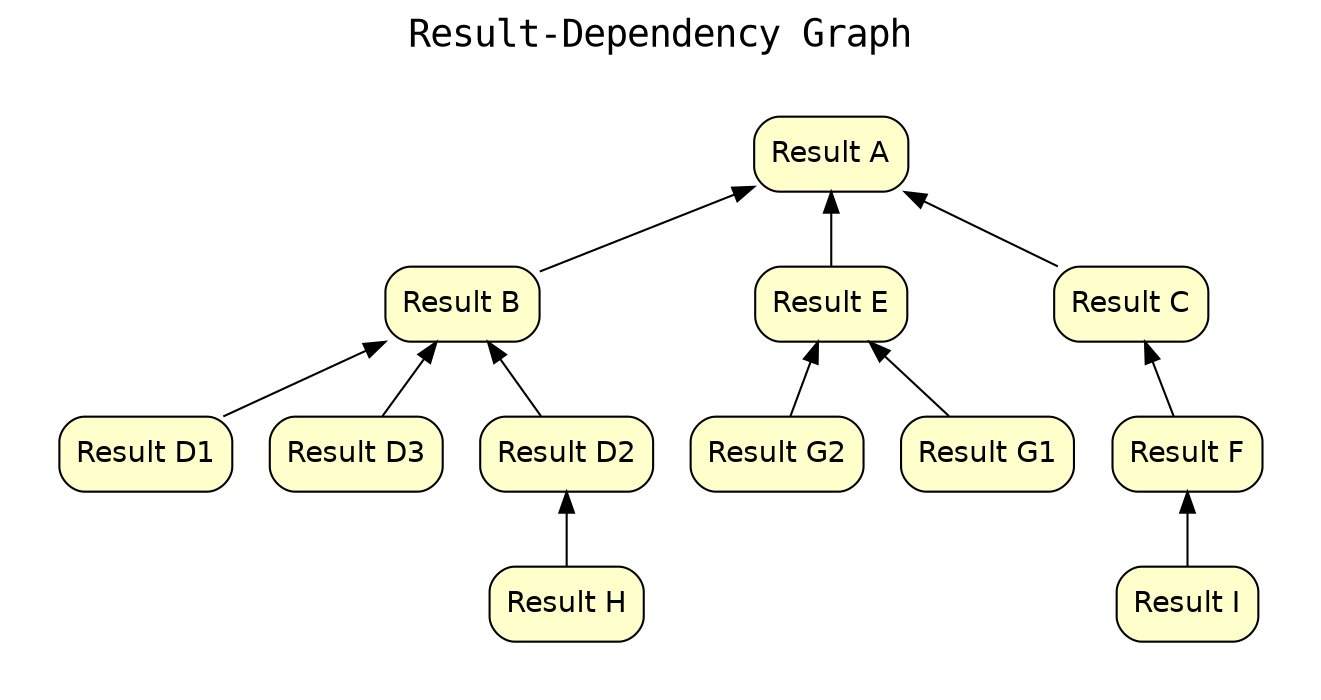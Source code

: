 digraph wt_run {
rankdir=BT

fontname=Courier; fontsize=18; labelloc=t
label="Result-Dependency Graph"

subgraph cluster_citations { label=""; color=white; penwidth=0
subgraph cluster_citations_inner { label=""; color=white

# result nodes
node[shape=box style="rounded,filled" fillcolor="#FFFFCC" peripheries=1 fontname=Helvetica]
"http://learningsparql.com/ns/papers#resultA" [label="Result A"]
"http://learningsparql.com/ns/papers#resultB" [label="Result B"]
"http://learningsparql.com/ns/papers#resultC" [label="Result C"]
"http://learningsparql.com/ns/papers#resultE" [label="Result E"]
"http://learningsparql.com/ns/papers#resultF" [label="Result F"]
"http://learningsparql.com/ns/papers#resultH" [label="Result H"]
"http://learningsparql.com/ns/papers#resultI" [label="Result I"]
"http://learningsparql.com/ns/papers#resultG1" [label="Result G1"]
"http://learningsparql.com/ns/papers#resultG2" [label="Result G2"]
"http://learningsparql.com/ns/papers#resultD1" [label="Result D1"]
"http://learningsparql.com/ns/papers#resultD2" [label="Result D2"]
"http://learningsparql.com/ns/papers#resultD3" [label="Result D3"]

# result dependency edges
"http://learningsparql.com/ns/papers#resultB" -> "http://learningsparql.com/ns/papers#resultA"
"http://learningsparql.com/ns/papers#resultC" -> "http://learningsparql.com/ns/papers#resultA"
"http://learningsparql.com/ns/papers#resultD1" -> "http://learningsparql.com/ns/papers#resultB"
"http://learningsparql.com/ns/papers#resultD2" -> "http://learningsparql.com/ns/papers#resultB"
"http://learningsparql.com/ns/papers#resultD3" -> "http://learningsparql.com/ns/papers#resultB"
"http://learningsparql.com/ns/papers#resultE" -> "http://learningsparql.com/ns/papers#resultA"
"http://learningsparql.com/ns/papers#resultF" -> "http://learningsparql.com/ns/papers#resultC"
"http://learningsparql.com/ns/papers#resultG1" -> "http://learningsparql.com/ns/papers#resultE"
"http://learningsparql.com/ns/papers#resultG2" -> "http://learningsparql.com/ns/papers#resultE"
"http://learningsparql.com/ns/papers#resultH" -> "http://learningsparql.com/ns/papers#resultD2"
"http://learningsparql.com/ns/papers#resultI" -> "http://learningsparql.com/ns/papers#resultF"

}}

}